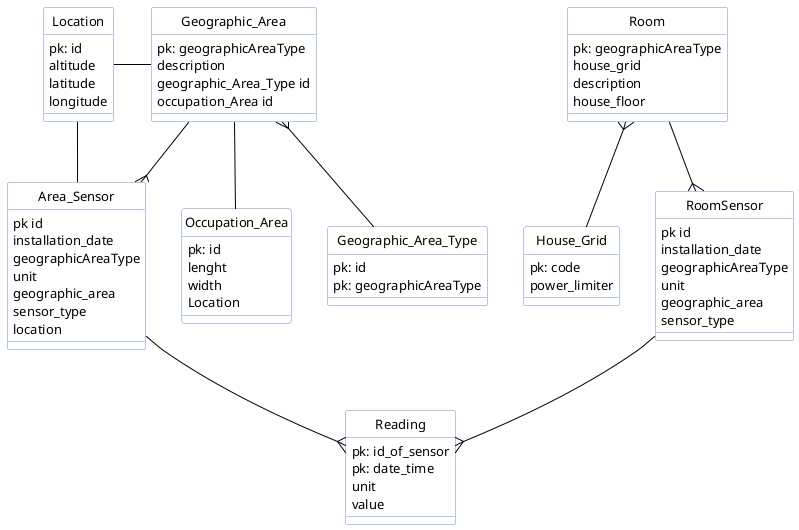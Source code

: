 @startuml

skinparam class {
    HeaderBackgroundColor #DAE8FC
	BackgroundColor White
	ArrowColor black
	BorderColor 6C8EBF
	FontSize 15
	headerFontColor 6C8EBF
	style Frame
	FontName Arial Rounded MT Bold
	}

hide circle

skinparam classAttributeIconSize 0

skinparam classAttributeFontSize 13

skinparam shadowing false

skinparam defaultFontName Segoe UI

class Geographic_Area
class Area_Sensor
class RoomSensor
class Reading
class Geographic_Area_Type
class House_Grid
class Occupation_Area

class Geographic_Area {
pk: geographicAreaType
description
geographic_Area_Type id
occupation_Area id
}

class Geographic_Area_Type {
pk: id
pk: geographicAreaType
}

class Occupation_Area {
pk: id
lenght
width
Location
}

class Location {
pk: id
altitude
latitude
longitude
}

class Area_Sensor {
pk id
installation_date
geographicAreaType
unit
geographic_area
sensor_type
location
}

class RoomSensor {
pk id
installation_date
geographicAreaType
unit
geographic_area
sensor_type
}

class Reading {
pk: id_of_sensor
pk: date_time
unit
value
}

class House_Grid {
pk: code
power_limiter
}

class Room {
pk: geographicAreaType
house_grid
description
house_floor
}


Reading }-up-  Area_Sensor
Area_Sensor }-up- Geographic_Area

Geographic_Area }-- Geographic_Area_Type

Geographic_Area -- Occupation_Area

Reading }-up-  RoomSensor
RoomSensor }-up- Room

Room }-- House_Grid

Geographic_Area -left- Location

Area_Sensor -left- Location
@enduml